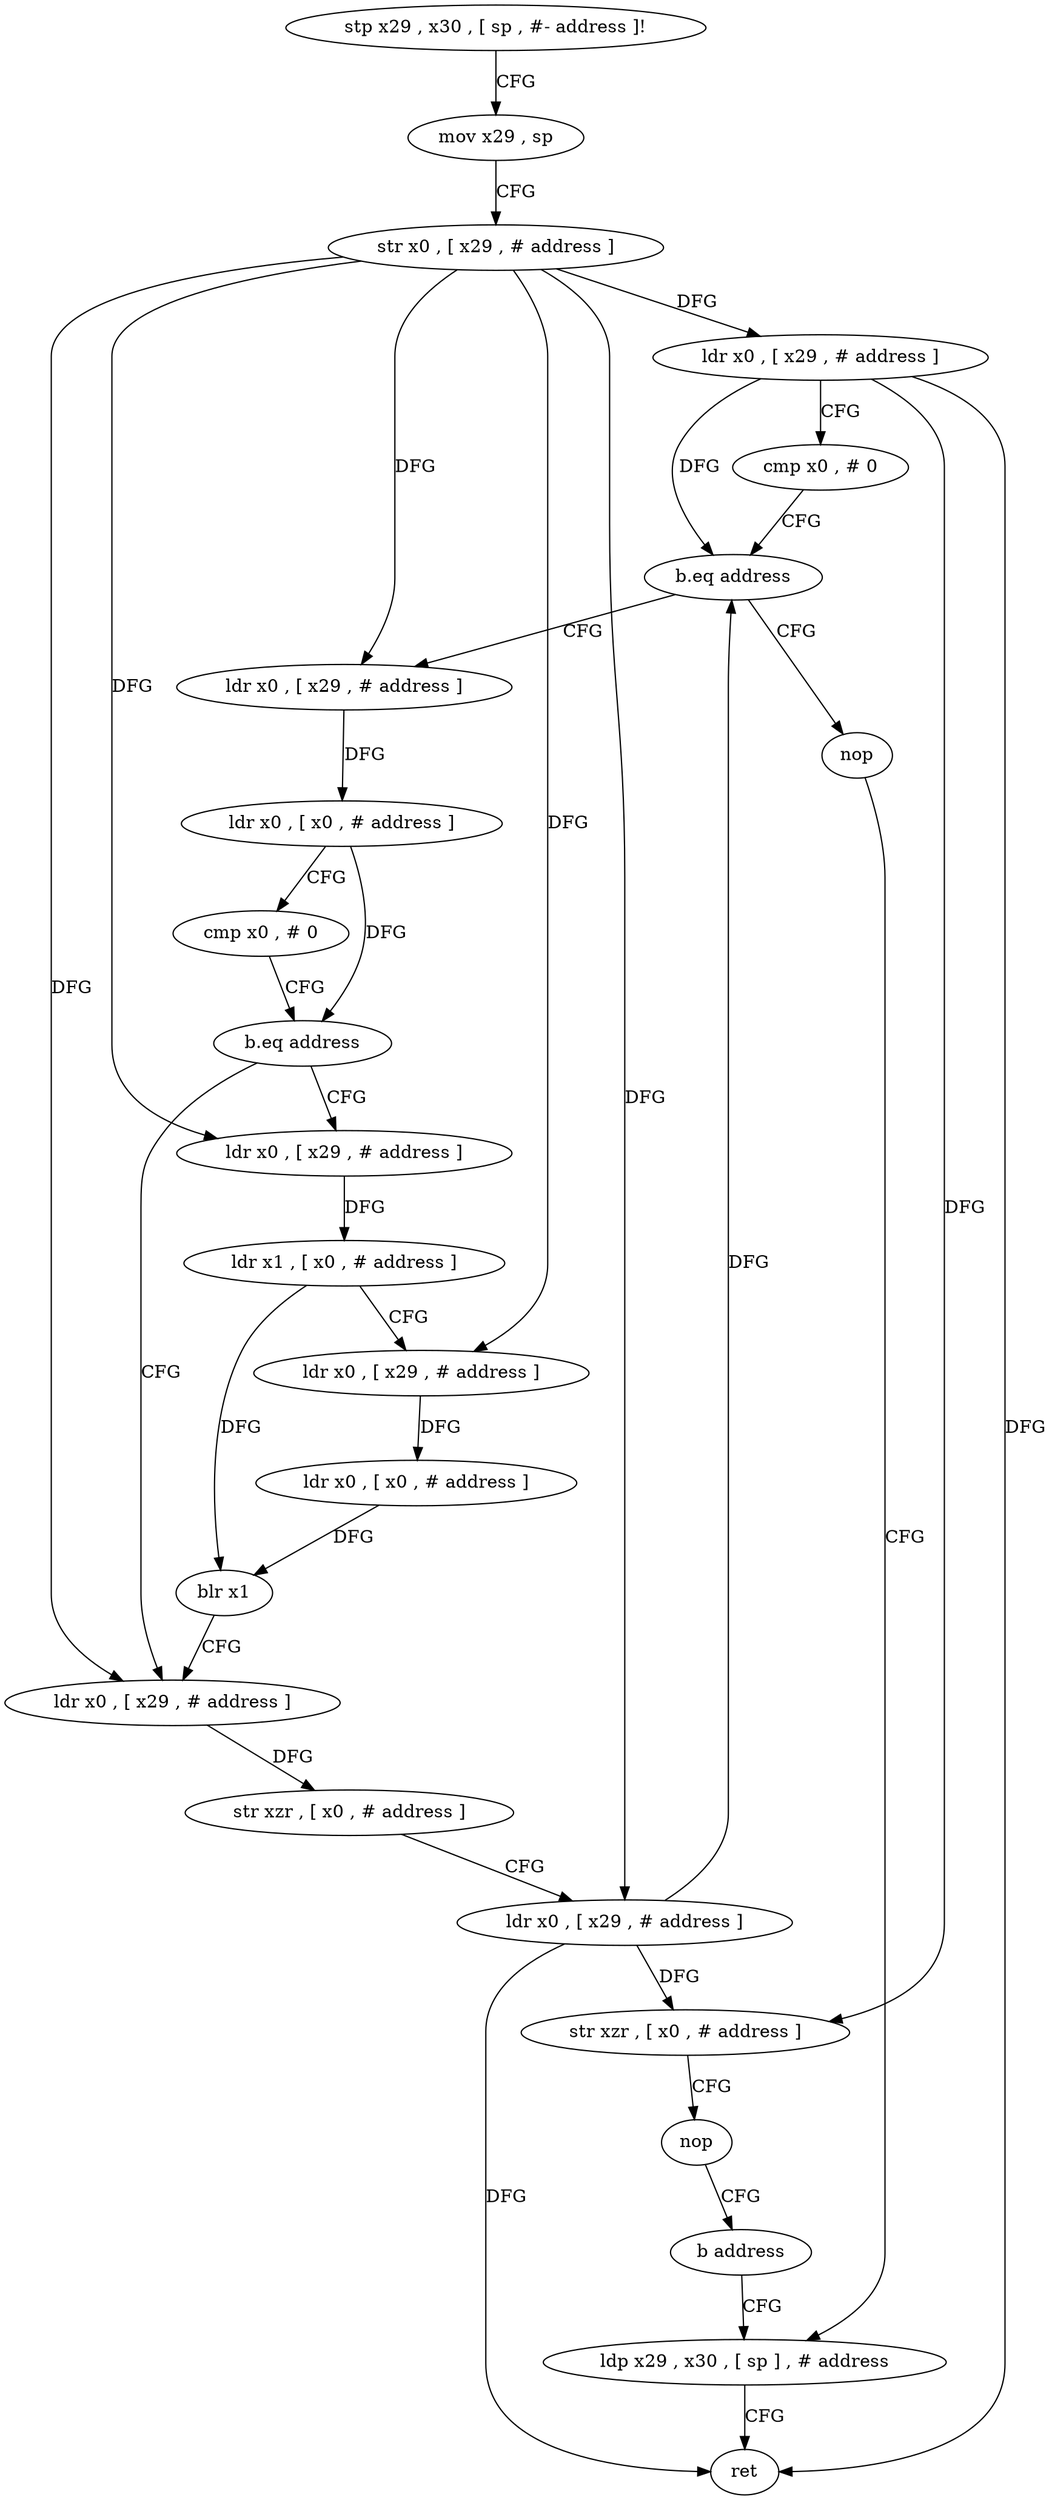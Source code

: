 digraph "func" {
"4347376" [label = "stp x29 , x30 , [ sp , #- address ]!" ]
"4347380" [label = "mov x29 , sp" ]
"4347384" [label = "str x0 , [ x29 , # address ]" ]
"4347388" [label = "ldr x0 , [ x29 , # address ]" ]
"4347392" [label = "cmp x0 , # 0" ]
"4347396" [label = "b.eq address" ]
"4347460" [label = "nop" ]
"4347400" [label = "ldr x0 , [ x29 , # address ]" ]
"4347464" [label = "ldp x29 , x30 , [ sp ] , # address" ]
"4347404" [label = "ldr x0 , [ x0 , # address ]" ]
"4347408" [label = "cmp x0 , # 0" ]
"4347412" [label = "b.eq address" ]
"4347436" [label = "ldr x0 , [ x29 , # address ]" ]
"4347416" [label = "ldr x0 , [ x29 , # address ]" ]
"4347440" [label = "str xzr , [ x0 , # address ]" ]
"4347444" [label = "ldr x0 , [ x29 , # address ]" ]
"4347448" [label = "str xzr , [ x0 , # address ]" ]
"4347452" [label = "nop" ]
"4347456" [label = "b address" ]
"4347420" [label = "ldr x1 , [ x0 , # address ]" ]
"4347424" [label = "ldr x0 , [ x29 , # address ]" ]
"4347428" [label = "ldr x0 , [ x0 , # address ]" ]
"4347432" [label = "blr x1" ]
"4347468" [label = "ret" ]
"4347376" -> "4347380" [ label = "CFG" ]
"4347380" -> "4347384" [ label = "CFG" ]
"4347384" -> "4347388" [ label = "DFG" ]
"4347384" -> "4347400" [ label = "DFG" ]
"4347384" -> "4347436" [ label = "DFG" ]
"4347384" -> "4347444" [ label = "DFG" ]
"4347384" -> "4347416" [ label = "DFG" ]
"4347384" -> "4347424" [ label = "DFG" ]
"4347388" -> "4347392" [ label = "CFG" ]
"4347388" -> "4347396" [ label = "DFG" ]
"4347388" -> "4347468" [ label = "DFG" ]
"4347388" -> "4347448" [ label = "DFG" ]
"4347392" -> "4347396" [ label = "CFG" ]
"4347396" -> "4347460" [ label = "CFG" ]
"4347396" -> "4347400" [ label = "CFG" ]
"4347460" -> "4347464" [ label = "CFG" ]
"4347400" -> "4347404" [ label = "DFG" ]
"4347464" -> "4347468" [ label = "CFG" ]
"4347404" -> "4347408" [ label = "CFG" ]
"4347404" -> "4347412" [ label = "DFG" ]
"4347408" -> "4347412" [ label = "CFG" ]
"4347412" -> "4347436" [ label = "CFG" ]
"4347412" -> "4347416" [ label = "CFG" ]
"4347436" -> "4347440" [ label = "DFG" ]
"4347416" -> "4347420" [ label = "DFG" ]
"4347440" -> "4347444" [ label = "CFG" ]
"4347444" -> "4347448" [ label = "DFG" ]
"4347444" -> "4347396" [ label = "DFG" ]
"4347444" -> "4347468" [ label = "DFG" ]
"4347448" -> "4347452" [ label = "CFG" ]
"4347452" -> "4347456" [ label = "CFG" ]
"4347456" -> "4347464" [ label = "CFG" ]
"4347420" -> "4347424" [ label = "CFG" ]
"4347420" -> "4347432" [ label = "DFG" ]
"4347424" -> "4347428" [ label = "DFG" ]
"4347428" -> "4347432" [ label = "DFG" ]
"4347432" -> "4347436" [ label = "CFG" ]
}
